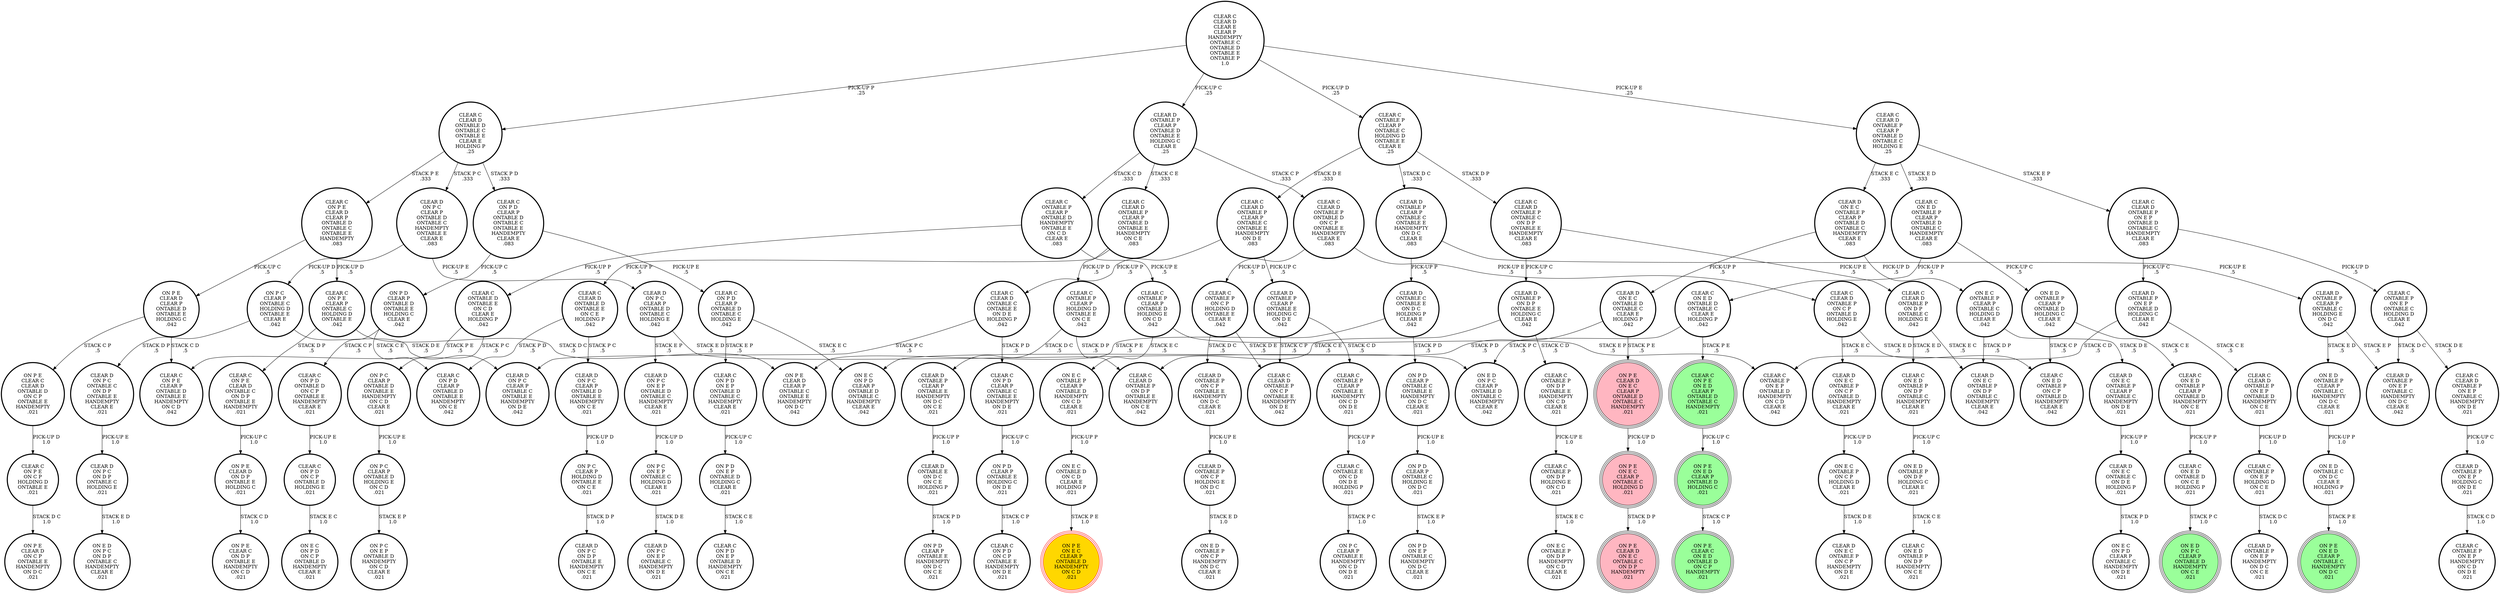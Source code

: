 digraph {
"CLEAR C\nON P D\nCLEAR P\nONTABLE D\nONTABLE C\nONTABLE E\nHANDEMPTY\nCLEAR E\n.083\n" -> "ON P D\nCLEAR P\nONTABLE D\nONTABLE E\nHOLDING C\nCLEAR E\n.042\n"[label="PICK-UP C\n.5\n"];
"CLEAR C\nON P D\nCLEAR P\nONTABLE D\nONTABLE C\nONTABLE E\nHANDEMPTY\nCLEAR E\n.083\n" -> "CLEAR C\nON P D\nCLEAR P\nONTABLE D\nONTABLE C\nHOLDING E\n.042\n"[label="PICK-UP E\n.5\n"];
"CLEAR C\nCLEAR D\nONTABLE P\nONTABLE C\nON D P\nONTABLE E\nHANDEMPTY\nCLEAR E\n.083\n" -> "CLEAR D\nONTABLE P\nON D P\nONTABLE E\nHOLDING C\nCLEAR E\n.042\n"[label="PICK-UP C\n.5\n"];
"CLEAR C\nCLEAR D\nONTABLE P\nONTABLE C\nON D P\nONTABLE E\nHANDEMPTY\nCLEAR E\n.083\n" -> "CLEAR C\nCLEAR D\nONTABLE P\nON D P\nONTABLE C\nHOLDING E\n.042\n"[label="PICK-UP E\n.5\n"];
"CLEAR C\nONTABLE D\nONTABLE E\nON C D\nCLEAR E\nHOLDING P\n.042\n" -> "ON P C\nCLEAR P\nONTABLE D\nONTABLE E\nHANDEMPTY\nON C D\nCLEAR E\n.021\n"[label="STACK P C\n.5\n"];
"CLEAR C\nONTABLE D\nONTABLE E\nON C D\nCLEAR E\nHOLDING P\n.042\n" -> "CLEAR C\nON P E\nCLEAR P\nONTABLE D\nONTABLE E\nHANDEMPTY\nON C D\n.042\n"[label="STACK P E\n.5\n"];
"CLEAR C\nON E D\nONTABLE D\nON C E\nHOLDING P\n.021\n" -> "ON E D\nON P C\nCLEAR P\nONTABLE D\nHANDEMPTY\nON C E\n.021\n"[label="STACK P C\n1.0\n"];
"CLEAR C\nCLEAR D\nONTABLE P\nCLEAR P\nONTABLE D\nONTABLE E\nHANDEMPTY\nON C E\n.083\n" -> "CLEAR C\nCLEAR D\nONTABLE D\nONTABLE E\nON C E\nHOLDING P\n.042\n"[label="PICK-UP P\n.5\n"];
"CLEAR C\nCLEAR D\nONTABLE P\nCLEAR P\nONTABLE D\nONTABLE E\nHANDEMPTY\nON C E\n.083\n" -> "CLEAR C\nONTABLE P\nCLEAR P\nHOLDING D\nONTABLE E\nON C E\n.042\n"[label="PICK-UP D\n.5\n"];
"CLEAR C\nON P D\nCLEAR P\nONTABLE D\nONTABLE C\nHOLDING E\n.042\n" -> "ON E C\nON P D\nCLEAR P\nONTABLE D\nONTABLE C\nHANDEMPTY\nCLEAR E\n.042\n"[label="STACK E C\n.5\n"];
"CLEAR C\nON P D\nCLEAR P\nONTABLE D\nONTABLE C\nHOLDING E\n.042\n" -> "CLEAR C\nON P D\nON E P\nONTABLE D\nONTABLE C\nHANDEMPTY\nCLEAR E\n.021\n"[label="STACK E P\n.5\n"];
"ON P C\nCLEAR P\nONTABLE D\nHOLDING E\nON C D\n.021\n" -> "ON P C\nON E P\nONTABLE D\nHANDEMPTY\nON C D\nCLEAR E\n.021\n"[label="STACK E P\n1.0\n"];
"ON E C\nONTABLE D\nON C D\nCLEAR E\nHOLDING P\n.021\n" -> "ON P E\nON E C\nCLEAR P\nONTABLE D\nHANDEMPTY\nON C D\n.021\n"[label="STACK P E\n1.0\n"];
"CLEAR C\nON P E\nON C P\nHOLDING D\nONTABLE E\n.021\n" -> "ON P E\nCLEAR D\nON C P\nONTABLE E\nHANDEMPTY\nON D C\n.021\n"[label="STACK D C\n1.0\n"];
"CLEAR C\nON P D\nON E P\nONTABLE D\nONTABLE C\nHANDEMPTY\nCLEAR E\n.021\n" -> "ON P D\nON E P\nONTABLE D\nHOLDING C\nCLEAR E\n.021\n"[label="PICK-UP C\n1.0\n"];
"CLEAR D\nONTABLE P\nON C P\nONTABLE E\nHANDEMPTY\nON D C\nCLEAR E\n.021\n" -> "CLEAR D\nONTABLE P\nON C P\nHOLDING E\nON D C\n.021\n"[label="PICK-UP E\n1.0\n"];
"ON P E\nCLEAR D\nCLEAR P\nONTABLE D\nONTABLE E\nHOLDING C\n.042\n" -> "ON P E\nCLEAR C\nCLEAR D\nONTABLE D\nON C P\nONTABLE E\nHANDEMPTY\n.021\n"[label="STACK C P\n.5\n"];
"ON P E\nCLEAR D\nCLEAR P\nONTABLE D\nONTABLE E\nHOLDING C\n.042\n" -> "CLEAR C\nON P E\nCLEAR P\nONTABLE D\nONTABLE E\nHANDEMPTY\nON C D\n.042\n"[label="STACK C D\n.5\n"];
"CLEAR D\nONTABLE C\nONTABLE E\nON D C\nHOLDING P\nCLEAR E\n.042\n" -> "ON P D\nCLEAR P\nONTABLE C\nONTABLE E\nHANDEMPTY\nON D C\nCLEAR E\n.021\n"[label="STACK P D\n.5\n"];
"CLEAR D\nONTABLE C\nONTABLE E\nON D C\nHOLDING P\nCLEAR E\n.042\n" -> "ON P E\nCLEAR D\nCLEAR P\nONTABLE C\nONTABLE E\nHANDEMPTY\nON D C\n.042\n"[label="STACK P E\n.5\n"];
"CLEAR C\nCLEAR D\nONTABLE P\nON C P\nONTABLE D\nHOLDING E\n.042\n" -> "CLEAR C\nON E D\nONTABLE P\nON C P\nONTABLE D\nHANDEMPTY\nCLEAR E\n.042\n"[label="STACK E D\n.5\n"];
"CLEAR C\nCLEAR D\nONTABLE P\nON C P\nONTABLE D\nHOLDING E\n.042\n" -> "CLEAR D\nON E C\nONTABLE P\nON C P\nONTABLE D\nHANDEMPTY\nCLEAR E\n.021\n"[label="STACK E C\n.5\n"];
"CLEAR C\nCLEAR D\nONTABLE P\nCLEAR P\nONTABLE C\nONTABLE E\nHANDEMPTY\nON D E\n.083\n" -> "CLEAR C\nCLEAR D\nONTABLE C\nONTABLE E\nON D E\nHOLDING P\n.042\n"[label="PICK-UP P\n.5\n"];
"CLEAR C\nCLEAR D\nONTABLE P\nCLEAR P\nONTABLE C\nONTABLE E\nHANDEMPTY\nON D E\n.083\n" -> "CLEAR D\nONTABLE P\nCLEAR P\nONTABLE E\nHOLDING C\nON D E\n.042\n"[label="PICK-UP C\n.5\n"];
"CLEAR D\nONTABLE P\nON E P\nHOLDING C\nON D E\n.021\n" -> "CLEAR C\nONTABLE P\nON E P\nHANDEMPTY\nON C D\nON D E\n.021\n"[label="STACK C D\n1.0\n"];
"CLEAR D\nON E C\nONTABLE P\nCLEAR P\nONTABLE D\nONTABLE C\nHANDEMPTY\nCLEAR E\n.083\n" -> "CLEAR D\nON E C\nONTABLE D\nONTABLE C\nCLEAR E\nHOLDING P\n.042\n"[label="PICK-UP P\n.5\n"];
"CLEAR D\nON E C\nONTABLE P\nCLEAR P\nONTABLE D\nONTABLE C\nHANDEMPTY\nCLEAR E\n.083\n" -> "ON E C\nONTABLE P\nCLEAR P\nONTABLE C\nHOLDING D\nCLEAR E\n.042\n"[label="PICK-UP D\n.5\n"];
"CLEAR C\nON E D\nONTABLE P\nCLEAR P\nONTABLE D\nONTABLE C\nHANDEMPTY\nCLEAR E\n.083\n" -> "ON E D\nONTABLE P\nCLEAR P\nONTABLE D\nHOLDING C\nCLEAR E\n.042\n"[label="PICK-UP C\n.5\n"];
"CLEAR C\nON E D\nONTABLE P\nCLEAR P\nONTABLE D\nONTABLE C\nHANDEMPTY\nCLEAR E\n.083\n" -> "CLEAR C\nON E D\nONTABLE D\nONTABLE C\nCLEAR E\nHOLDING P\n.042\n"[label="PICK-UP P\n.5\n"];
"CLEAR C\nCLEAR D\nONTABLE P\nON D P\nONTABLE C\nHOLDING E\n.042\n" -> "CLEAR C\nON E D\nONTABLE P\nON D P\nONTABLE C\nHANDEMPTY\nCLEAR E\n.021\n"[label="STACK E D\n.5\n"];
"CLEAR C\nCLEAR D\nONTABLE P\nON D P\nONTABLE C\nHOLDING E\n.042\n" -> "CLEAR D\nON E C\nONTABLE P\nON D P\nONTABLE C\nHANDEMPTY\nCLEAR E\n.042\n"[label="STACK E C\n.5\n"];
"CLEAR C\nON P D\nONTABLE D\nON C P\nONTABLE E\nHANDEMPTY\nCLEAR E\n.021\n" -> "CLEAR C\nON P D\nON C P\nONTABLE D\nHOLDING E\n.021\n"[label="PICK-UP E\n1.0\n"];
"CLEAR C\nONTABLE E\nON C D\nON D E\nHOLDING P\n.021\n" -> "ON P C\nCLEAR P\nONTABLE E\nHANDEMPTY\nON C D\nON D E\n.021\n"[label="STACK P C\n1.0\n"];
"ON P E\nCLEAR D\nON E C\nCLEAR P\nONTABLE D\nONTABLE C\nHANDEMPTY\n.021\n" -> "ON P E\nON E C\nCLEAR P\nONTABLE C\nHOLDING D\n.021\n"[label="PICK-UP D\n1.0\n"];
"ON E D\nONTABLE P\nON D P\nHOLDING C\nCLEAR E\n.021\n" -> "CLEAR C\nON E D\nONTABLE P\nON D P\nHANDEMPTY\nON C E\n.021\n"[label="STACK C E\n1.0\n"];
"CLEAR D\nONTABLE P\nON D P\nONTABLE E\nHOLDING C\nCLEAR E\n.042\n" -> "CLEAR C\nCLEAR D\nONTABLE P\nON D P\nONTABLE E\nHANDEMPTY\nON C E\n.042\n"[label="STACK C E\n.5\n"];
"CLEAR D\nONTABLE P\nON D P\nONTABLE E\nHOLDING C\nCLEAR E\n.042\n" -> "CLEAR C\nONTABLE P\nON D P\nONTABLE E\nHANDEMPTY\nON C D\nCLEAR E\n.021\n"[label="STACK C D\n.5\n"];
"CLEAR D\nONTABLE P\nCLEAR P\nONTABLE C\nONTABLE E\nHANDEMPTY\nON D C\nCLEAR E\n.083\n" -> "CLEAR D\nONTABLE C\nONTABLE E\nON D C\nHOLDING P\nCLEAR E\n.042\n"[label="PICK-UP P\n.5\n"];
"CLEAR D\nONTABLE P\nCLEAR P\nONTABLE C\nONTABLE E\nHANDEMPTY\nON D C\nCLEAR E\n.083\n" -> "CLEAR D\nONTABLE P\nCLEAR P\nONTABLE C\nHOLDING E\nON D C\n.042\n"[label="PICK-UP E\n.5\n"];
"CLEAR C\nONTABLE P\nON E P\nONTABLE C\nHOLDING D\nCLEAR E\n.042\n" -> "CLEAR D\nONTABLE P\nON E P\nONTABLE C\nHANDEMPTY\nON D C\nCLEAR E\n.042\n"[label="STACK D C\n.5\n"];
"CLEAR C\nONTABLE P\nON E P\nONTABLE C\nHOLDING D\nCLEAR E\n.042\n" -> "CLEAR C\nCLEAR D\nONTABLE P\nON E P\nONTABLE C\nHANDEMPTY\nON D E\n.021\n"[label="STACK D E\n.5\n"];
"CLEAR D\nONTABLE P\nON E P\nONTABLE D\nHOLDING C\nCLEAR E\n.042\n" -> "CLEAR C\nONTABLE P\nON E P\nONTABLE D\nHANDEMPTY\nON C D\nCLEAR E\n.042\n"[label="STACK C D\n.5\n"];
"CLEAR D\nONTABLE P\nON E P\nONTABLE D\nHOLDING C\nCLEAR E\n.042\n" -> "CLEAR C\nCLEAR D\nONTABLE P\nON E P\nONTABLE D\nHANDEMPTY\nON C E\n.021\n"[label="STACK C E\n.5\n"];
"CLEAR C\nON P E\nCLEAR P\nONTABLE C\nHOLDING D\nONTABLE E\n.042\n" -> "ON P E\nCLEAR D\nCLEAR P\nONTABLE C\nONTABLE E\nHANDEMPTY\nON D C\n.042\n"[label="STACK D C\n.5\n"];
"CLEAR C\nON P E\nCLEAR P\nONTABLE C\nHOLDING D\nONTABLE E\n.042\n" -> "CLEAR C\nON P E\nCLEAR D\nONTABLE C\nON D P\nONTABLE E\nHANDEMPTY\n.021\n"[label="STACK D P\n.5\n"];
"ON P D\nCLEAR P\nONTABLE E\nHOLDING C\nON D E\n.021\n" -> "CLEAR C\nON P D\nON C P\nONTABLE E\nHANDEMPTY\nON D E\n.021\n"[label="STACK C P\n1.0\n"];
"CLEAR C\nONTABLE P\nON C P\nHOLDING D\nONTABLE E\nCLEAR E\n.042\n" -> "CLEAR D\nONTABLE P\nON C P\nONTABLE E\nHANDEMPTY\nON D C\nCLEAR E\n.021\n"[label="STACK D C\n.5\n"];
"CLEAR C\nONTABLE P\nON C P\nHOLDING D\nONTABLE E\nCLEAR E\n.042\n" -> "CLEAR C\nCLEAR D\nONTABLE P\nON C P\nONTABLE E\nHANDEMPTY\nON D E\n.042\n"[label="STACK D E\n.5\n"];
"ON P C\nCLEAR P\nONTABLE C\nHOLDING D\nONTABLE E\nCLEAR E\n.042\n" -> "CLEAR D\nON P C\nCLEAR P\nONTABLE C\nONTABLE E\nHANDEMPTY\nON D E\n.042\n"[label="STACK D E\n.5\n"];
"ON P C\nCLEAR P\nONTABLE C\nHOLDING D\nONTABLE E\nCLEAR E\n.042\n" -> "CLEAR D\nON P C\nONTABLE C\nON D P\nONTABLE E\nHANDEMPTY\nCLEAR E\n.021\n"[label="STACK D P\n.5\n"];
"CLEAR C\nONTABLE P\nCLEAR P\nHOLDING D\nONTABLE E\nON C E\n.042\n" -> "CLEAR D\nONTABLE P\nCLEAR P\nONTABLE E\nHANDEMPTY\nON D C\nON C E\n.021\n"[label="STACK D C\n.5\n"];
"CLEAR C\nONTABLE P\nCLEAR P\nHOLDING D\nONTABLE E\nON C E\n.042\n" -> "CLEAR C\nCLEAR D\nONTABLE P\nON D P\nONTABLE E\nHANDEMPTY\nON C E\n.042\n"[label="STACK D P\n.5\n"];
"ON E C\nONTABLE P\nON C P\nHOLDING D\nCLEAR E\n.021\n" -> "CLEAR D\nON E C\nONTABLE P\nON C P\nHANDEMPTY\nON D E\n.021\n"[label="STACK D E\n1.0\n"];
"CLEAR D\nON E C\nONTABLE P\nCLEAR P\nONTABLE C\nHANDEMPTY\nON D E\n.021\n" -> "CLEAR D\nON E C\nONTABLE C\nON D E\nHOLDING P\n.021\n"[label="PICK-UP P\n1.0\n"];
"CLEAR D\nONTABLE P\nCLEAR P\nONTABLE E\nHOLDING C\nON D E\n.042\n" -> "CLEAR C\nONTABLE P\nCLEAR P\nONTABLE E\nHANDEMPTY\nON C D\nON D E\n.021\n"[label="STACK C D\n.5\n"];
"CLEAR D\nONTABLE P\nCLEAR P\nONTABLE E\nHOLDING C\nON D E\n.042\n" -> "CLEAR C\nCLEAR D\nONTABLE P\nON C P\nONTABLE E\nHANDEMPTY\nON D E\n.042\n"[label="STACK C P\n.5\n"];
"CLEAR D\nON P C\nON E P\nONTABLE D\nONTABLE C\nHANDEMPTY\nCLEAR E\n.021\n" -> "ON P C\nON E P\nONTABLE C\nHOLDING D\nCLEAR E\n.021\n"[label="PICK-UP D\n1.0\n"];
"CLEAR C\nCLEAR D\nONTABLE D\nONTABLE C\nONTABLE E\nCLEAR E\nHOLDING P\n.25\n" -> "CLEAR C\nON P E\nCLEAR D\nCLEAR P\nONTABLE D\nONTABLE C\nONTABLE E\nHANDEMPTY\n.083\n"[label="STACK P E\n.333\n"];
"CLEAR C\nCLEAR D\nONTABLE D\nONTABLE C\nONTABLE E\nCLEAR E\nHOLDING P\n.25\n" -> "CLEAR C\nON P D\nCLEAR P\nONTABLE D\nONTABLE C\nONTABLE E\nHANDEMPTY\nCLEAR E\n.083\n"[label="STACK P D\n.333\n"];
"CLEAR C\nCLEAR D\nONTABLE D\nONTABLE C\nONTABLE E\nCLEAR E\nHOLDING P\n.25\n" -> "CLEAR D\nON P C\nCLEAR P\nONTABLE D\nONTABLE C\nHANDEMPTY\nONTABLE E\nCLEAR E\n.083\n"[label="STACK P C\n.333\n"];
"ON E D\nONTABLE C\nON D C\nCLEAR E\nHOLDING P\n.021\n" -> "ON P E\nON E D\nCLEAR P\nONTABLE C\nHANDEMPTY\nON D C\n.021\n"[label="STACK P E\n1.0\n"];
"CLEAR D\nON E C\nONTABLE C\nON D E\nHOLDING P\n.021\n" -> "ON E C\nON P D\nCLEAR P\nONTABLE C\nHANDEMPTY\nON D E\n.021\n"[label="STACK P D\n1.0\n"];
"ON P D\nCLEAR P\nONTABLE C\nONTABLE E\nHANDEMPTY\nON D C\nCLEAR E\n.021\n" -> "ON P D\nCLEAR P\nONTABLE C\nHOLDING E\nON D C\n.021\n"[label="PICK-UP E\n1.0\n"];
"CLEAR C\nONTABLE P\nCLEAR P\nONTABLE D\nHANDEMPTY\nONTABLE E\nON C D\nCLEAR E\n.083\n" -> "CLEAR C\nONTABLE P\nCLEAR P\nONTABLE D\nHOLDING E\nON C D\n.042\n"[label="PICK-UP E\n.5\n"];
"CLEAR C\nONTABLE P\nCLEAR P\nONTABLE D\nHANDEMPTY\nONTABLE E\nON C D\nCLEAR E\n.083\n" -> "CLEAR C\nONTABLE D\nONTABLE E\nON C D\nCLEAR E\nHOLDING P\n.042\n"[label="PICK-UP P\n.5\n"];
"CLEAR C\nON P D\nON C P\nONTABLE D\nHOLDING E\n.021\n" -> "ON E C\nON P D\nON C P\nONTABLE D\nHANDEMPTY\nCLEAR E\n.021\n"[label="STACK E C\n1.0\n"];
"CLEAR C\nONTABLE P\nCLEAR P\nONTABLE E\nHANDEMPTY\nON C D\nON D E\n.021\n" -> "CLEAR C\nONTABLE E\nON C D\nON D E\nHOLDING P\n.021\n"[label="PICK-UP P\n1.0\n"];
"CLEAR C\nONTABLE P\nCLEAR P\nONTABLE D\nHOLDING E\nON C D\n.042\n" -> "ON E C\nONTABLE P\nCLEAR P\nONTABLE D\nHANDEMPTY\nON C D\nCLEAR E\n.021\n"[label="STACK E C\n.5\n"];
"CLEAR C\nONTABLE P\nCLEAR P\nONTABLE D\nHOLDING E\nON C D\n.042\n" -> "CLEAR C\nONTABLE P\nON E P\nONTABLE D\nHANDEMPTY\nON C D\nCLEAR E\n.042\n"[label="STACK E P\n.5\n"];
"ON E C\nONTABLE P\nCLEAR P\nONTABLE C\nHOLDING D\nCLEAR E\n.042\n" -> "CLEAR D\nON E C\nONTABLE P\nCLEAR P\nONTABLE C\nHANDEMPTY\nON D E\n.021\n"[label="STACK D E\n.5\n"];
"ON E C\nONTABLE P\nCLEAR P\nONTABLE C\nHOLDING D\nCLEAR E\n.042\n" -> "CLEAR D\nON E C\nONTABLE P\nON D P\nONTABLE C\nHANDEMPTY\nCLEAR E\n.042\n"[label="STACK D P\n.5\n"];
"CLEAR C\nCLEAR D\nONTABLE P\nCLEAR P\nONTABLE D\nONTABLE C\nHOLDING E\n.25\n" -> "CLEAR C\nON E D\nONTABLE P\nCLEAR P\nONTABLE D\nONTABLE C\nHANDEMPTY\nCLEAR E\n.083\n"[label="STACK E D\n.333\n"];
"CLEAR C\nCLEAR D\nONTABLE P\nCLEAR P\nONTABLE D\nONTABLE C\nHOLDING E\n.25\n" -> "CLEAR D\nON E C\nONTABLE P\nCLEAR P\nONTABLE D\nONTABLE C\nHANDEMPTY\nCLEAR E\n.083\n"[label="STACK E C\n.333\n"];
"CLEAR C\nCLEAR D\nONTABLE P\nCLEAR P\nONTABLE D\nONTABLE C\nHOLDING E\n.25\n" -> "CLEAR C\nCLEAR D\nONTABLE P\nON E P\nONTABLE D\nONTABLE C\nHANDEMPTY\nCLEAR E\n.083\n"[label="STACK E P\n.333\n"];
"CLEAR C\nON E D\nONTABLE P\nCLEAR P\nONTABLE D\nHANDEMPTY\nON C E\n.021\n" -> "CLEAR C\nON E D\nONTABLE D\nON C E\nHOLDING P\n.021\n"[label="PICK-UP P\n1.0\n"];
"CLEAR D\nONTABLE P\nCLEAR P\nONTABLE D\nONTABLE E\nHOLDING C\nCLEAR E\n.25\n" -> "CLEAR C\nONTABLE P\nCLEAR P\nONTABLE D\nHANDEMPTY\nONTABLE E\nON C D\nCLEAR E\n.083\n"[label="STACK C D\n.333\n"];
"CLEAR D\nONTABLE P\nCLEAR P\nONTABLE D\nONTABLE E\nHOLDING C\nCLEAR E\n.25\n" -> "CLEAR C\nCLEAR D\nONTABLE P\nCLEAR P\nONTABLE D\nONTABLE E\nHANDEMPTY\nON C E\n.083\n"[label="STACK C E\n.333\n"];
"CLEAR D\nONTABLE P\nCLEAR P\nONTABLE D\nONTABLE E\nHOLDING C\nCLEAR E\n.25\n" -> "CLEAR C\nCLEAR D\nONTABLE P\nONTABLE D\nON C P\nONTABLE E\nHANDEMPTY\nCLEAR E\n.083\n"[label="STACK C P\n.333\n"];
"CLEAR C\nON P D\nCLEAR P\nONTABLE C\nONTABLE E\nHANDEMPTY\nON D E\n.021\n" -> "ON P D\nCLEAR P\nONTABLE E\nHOLDING C\nON D E\n.021\n"[label="PICK-UP C\n1.0\n"];
"CLEAR C\nON E D\nONTABLE P\nON D P\nONTABLE C\nHANDEMPTY\nCLEAR E\n.021\n" -> "ON E D\nONTABLE P\nON D P\nHOLDING C\nCLEAR E\n.021\n"[label="PICK-UP C\n1.0\n"];
"CLEAR C\nCLEAR D\nONTABLE P\nON E P\nONTABLE D\nONTABLE C\nHANDEMPTY\nCLEAR E\n.083\n" -> "CLEAR C\nONTABLE P\nON E P\nONTABLE C\nHOLDING D\nCLEAR E\n.042\n"[label="PICK-UP D\n.5\n"];
"CLEAR C\nCLEAR D\nONTABLE P\nON E P\nONTABLE D\nONTABLE C\nHANDEMPTY\nCLEAR E\n.083\n" -> "CLEAR D\nONTABLE P\nON E P\nONTABLE D\nHOLDING C\nCLEAR E\n.042\n"[label="PICK-UP C\n.5\n"];
"ON E C\nONTABLE P\nCLEAR P\nONTABLE D\nHANDEMPTY\nON C D\nCLEAR E\n.021\n" -> "ON E C\nONTABLE D\nON C D\nCLEAR E\nHOLDING P\n.021\n"[label="PICK-UP P\n1.0\n"];
"ON P C\nCLEAR P\nONTABLE D\nONTABLE E\nHANDEMPTY\nON C D\nCLEAR E\n.021\n" -> "ON P C\nCLEAR P\nONTABLE D\nHOLDING E\nON C D\n.021\n"[label="PICK-UP E\n1.0\n"];
"CLEAR C\nCLEAR D\nCLEAR E\nCLEAR P\nHANDEMPTY\nONTABLE C\nONTABLE D\nONTABLE E\nONTABLE P\n1.0\n" -> "CLEAR C\nONTABLE P\nCLEAR P\nONTABLE C\nHOLDING D\nONTABLE E\nCLEAR E\n.25\n"[label="PICK-UP D\n.25\n"];
"CLEAR C\nCLEAR D\nCLEAR E\nCLEAR P\nHANDEMPTY\nONTABLE C\nONTABLE D\nONTABLE E\nONTABLE P\n1.0\n" -> "CLEAR C\nCLEAR D\nONTABLE P\nCLEAR P\nONTABLE D\nONTABLE C\nHOLDING E\n.25\n"[label="PICK-UP E\n.25\n"];
"CLEAR C\nCLEAR D\nCLEAR E\nCLEAR P\nHANDEMPTY\nONTABLE C\nONTABLE D\nONTABLE E\nONTABLE P\n1.0\n" -> "CLEAR C\nCLEAR D\nONTABLE D\nONTABLE C\nONTABLE E\nCLEAR E\nHOLDING P\n.25\n"[label="PICK-UP P\n.25\n"];
"CLEAR C\nCLEAR D\nCLEAR E\nCLEAR P\nHANDEMPTY\nONTABLE C\nONTABLE D\nONTABLE E\nONTABLE P\n1.0\n" -> "CLEAR D\nONTABLE P\nCLEAR P\nONTABLE D\nONTABLE E\nHOLDING C\nCLEAR E\n.25\n"[label="PICK-UP C\n.25\n"];
"CLEAR D\nON P C\nCLEAR P\nONTABLE D\nONTABLE C\nHOLDING E\n.042\n" -> "ON E D\nON P C\nCLEAR P\nONTABLE D\nONTABLE C\nHANDEMPTY\nCLEAR E\n.042\n"[label="STACK E D\n.5\n"];
"CLEAR D\nON P C\nCLEAR P\nONTABLE D\nONTABLE C\nHOLDING E\n.042\n" -> "CLEAR D\nON P C\nON E P\nONTABLE D\nONTABLE C\nHANDEMPTY\nCLEAR E\n.021\n"[label="STACK E P\n.5\n"];
"ON P E\nON E D\nCLEAR P\nONTABLE D\nHOLDING C\n.021\n" -> "ON P E\nCLEAR C\nON E D\nONTABLE D\nON C P\nHANDEMPTY\n.021\n"[label="STACK C P\n1.0\n"];
"CLEAR C\nCLEAR D\nONTABLE P\nON E P\nONTABLE C\nHANDEMPTY\nON D E\n.021\n" -> "CLEAR D\nONTABLE P\nON E P\nHOLDING C\nON D E\n.021\n"[label="PICK-UP C\n1.0\n"];
"CLEAR C\nCLEAR D\nONTABLE P\nON E P\nONTABLE D\nHANDEMPTY\nON C E\n.021\n" -> "CLEAR C\nONTABLE P\nON E P\nHOLDING D\nON C E\n.021\n"[label="PICK-UP D\n1.0\n"];
"CLEAR D\nONTABLE P\nON C P\nHOLDING E\nON D C\n.021\n" -> "ON E D\nONTABLE P\nON C P\nHANDEMPTY\nON D C\nCLEAR E\n.021\n"[label="STACK E D\n1.0\n"];
"ON E D\nONTABLE P\nCLEAR P\nONTABLE D\nHOLDING C\nCLEAR E\n.042\n" -> "CLEAR C\nON E D\nONTABLE P\nCLEAR P\nONTABLE D\nHANDEMPTY\nON C E\n.021\n"[label="STACK C E\n.5\n"];
"ON E D\nONTABLE P\nCLEAR P\nONTABLE D\nHOLDING C\nCLEAR E\n.042\n" -> "CLEAR C\nON E D\nONTABLE P\nON C P\nONTABLE D\nHANDEMPTY\nCLEAR E\n.042\n"[label="STACK C P\n.5\n"];
"ON P C\nON E P\nONTABLE C\nHOLDING D\nCLEAR E\n.021\n" -> "CLEAR D\nON P C\nON E P\nONTABLE C\nHANDEMPTY\nON D E\n.021\n"[label="STACK D E\n1.0\n"];
"CLEAR C\nONTABLE P\nON E P\nHOLDING D\nON C E\n.021\n" -> "CLEAR D\nONTABLE P\nON E P\nHANDEMPTY\nON D C\nON C E\n.021\n"[label="STACK D C\n1.0\n"];
"CLEAR C\nCLEAR D\nONTABLE P\nONTABLE D\nON C P\nONTABLE E\nHANDEMPTY\nCLEAR E\n.083\n" -> "CLEAR C\nCLEAR D\nONTABLE P\nON C P\nONTABLE D\nHOLDING E\n.042\n"[label="PICK-UP E\n.5\n"];
"CLEAR C\nCLEAR D\nONTABLE P\nONTABLE D\nON C P\nONTABLE E\nHANDEMPTY\nCLEAR E\n.083\n" -> "CLEAR C\nONTABLE P\nON C P\nHOLDING D\nONTABLE E\nCLEAR E\n.042\n"[label="PICK-UP D\n.5\n"];
"ON P E\nCLEAR D\nON D P\nONTABLE E\nHOLDING C\n.021\n" -> "ON P E\nCLEAR C\nON D P\nONTABLE E\nHANDEMPTY\nON C D\n.021\n"[label="STACK C D\n1.0\n"];
"CLEAR D\nON P C\nCLEAR P\nONTABLE D\nONTABLE C\nHANDEMPTY\nONTABLE E\nCLEAR E\n.083\n" -> "CLEAR D\nON P C\nCLEAR P\nONTABLE D\nONTABLE C\nHOLDING E\n.042\n"[label="PICK-UP E\n.5\n"];
"CLEAR D\nON P C\nCLEAR P\nONTABLE D\nONTABLE C\nHANDEMPTY\nONTABLE E\nCLEAR E\n.083\n" -> "ON P C\nCLEAR P\nONTABLE C\nHOLDING D\nONTABLE E\nCLEAR E\n.042\n"[label="PICK-UP D\n.5\n"];
"ON P D\nON E P\nONTABLE D\nHOLDING C\nCLEAR E\n.021\n" -> "CLEAR C\nON P D\nON E P\nONTABLE D\nHANDEMPTY\nON C E\n.021\n"[label="STACK C E\n1.0\n"];
"ON P D\nCLEAR P\nONTABLE C\nHOLDING E\nON D C\n.021\n" -> "ON P D\nON E P\nONTABLE C\nHANDEMPTY\nON D C\nCLEAR E\n.021\n"[label="STACK E P\n1.0\n"];
"CLEAR D\nON E C\nONTABLE P\nON C P\nONTABLE D\nHANDEMPTY\nCLEAR E\n.021\n" -> "ON E C\nONTABLE P\nON C P\nHOLDING D\nCLEAR E\n.021\n"[label="PICK-UP D\n1.0\n"];
"CLEAR C\nCLEAR D\nONTABLE C\nONTABLE E\nON D E\nHOLDING P\n.042\n" -> "CLEAR C\nON P D\nCLEAR P\nONTABLE C\nONTABLE E\nHANDEMPTY\nON D E\n.021\n"[label="STACK P D\n.5\n"];
"CLEAR C\nCLEAR D\nONTABLE C\nONTABLE E\nON D E\nHOLDING P\n.042\n" -> "CLEAR D\nON P C\nCLEAR P\nONTABLE C\nONTABLE E\nHANDEMPTY\nON D E\n.042\n"[label="STACK P C\n.5\n"];
"CLEAR C\nCLEAR D\nONTABLE D\nONTABLE E\nON C E\nHOLDING P\n.042\n" -> "CLEAR C\nON P D\nCLEAR P\nONTABLE D\nONTABLE E\nHANDEMPTY\nON C E\n.042\n"[label="STACK P D\n.5\n"];
"CLEAR C\nCLEAR D\nONTABLE D\nONTABLE E\nON C E\nHOLDING P\n.042\n" -> "CLEAR D\nON P C\nCLEAR P\nONTABLE D\nONTABLE E\nHANDEMPTY\nON C E\n.021\n"[label="STACK P C\n.5\n"];
"CLEAR C\nONTABLE P\nCLEAR P\nONTABLE C\nHOLDING D\nONTABLE E\nCLEAR E\n.25\n" -> "CLEAR D\nONTABLE P\nCLEAR P\nONTABLE C\nONTABLE E\nHANDEMPTY\nON D C\nCLEAR E\n.083\n"[label="STACK D C\n.333\n"];
"CLEAR C\nONTABLE P\nCLEAR P\nONTABLE C\nHOLDING D\nONTABLE E\nCLEAR E\n.25\n" -> "CLEAR C\nCLEAR D\nONTABLE P\nCLEAR P\nONTABLE C\nONTABLE E\nHANDEMPTY\nON D E\n.083\n"[label="STACK D E\n.333\n"];
"CLEAR C\nONTABLE P\nCLEAR P\nONTABLE C\nHOLDING D\nONTABLE E\nCLEAR E\n.25\n" -> "CLEAR C\nCLEAR D\nONTABLE P\nONTABLE C\nON D P\nONTABLE E\nHANDEMPTY\nCLEAR E\n.083\n"[label="STACK D P\n.333\n"];
"CLEAR C\nON P E\nCLEAR D\nCLEAR P\nONTABLE D\nONTABLE C\nONTABLE E\nHANDEMPTY\n.083\n" -> "ON P E\nCLEAR D\nCLEAR P\nONTABLE D\nONTABLE E\nHOLDING C\n.042\n"[label="PICK-UP C\n.5\n"];
"CLEAR C\nON P E\nCLEAR D\nCLEAR P\nONTABLE D\nONTABLE C\nONTABLE E\nHANDEMPTY\n.083\n" -> "CLEAR C\nON P E\nCLEAR P\nONTABLE C\nHOLDING D\nONTABLE E\n.042\n"[label="PICK-UP D\n.5\n"];
"CLEAR C\nON P E\nCLEAR D\nONTABLE C\nON D P\nONTABLE E\nHANDEMPTY\n.021\n" -> "ON P E\nCLEAR D\nON D P\nONTABLE E\nHOLDING C\n.021\n"[label="PICK-UP C\n1.0\n"];
"CLEAR D\nONTABLE P\nCLEAR P\nONTABLE E\nHANDEMPTY\nON D C\nON C E\n.021\n" -> "CLEAR D\nONTABLE E\nON D C\nON C E\nHOLDING P\n.021\n"[label="PICK-UP P\n1.0\n"];
"CLEAR D\nON P C\nONTABLE C\nON D P\nONTABLE E\nHANDEMPTY\nCLEAR E\n.021\n" -> "CLEAR D\nON P C\nON D P\nONTABLE C\nHOLDING E\n.021\n"[label="PICK-UP E\n1.0\n"];
"CLEAR D\nON P C\nON D P\nONTABLE C\nHOLDING E\n.021\n" -> "ON E D\nON P C\nON D P\nONTABLE C\nHANDEMPTY\nCLEAR E\n.021\n"[label="STACK E D\n1.0\n"];
"CLEAR D\nON E C\nONTABLE D\nONTABLE C\nCLEAR E\nHOLDING P\n.042\n" -> "ON P E\nCLEAR D\nON E C\nCLEAR P\nONTABLE D\nONTABLE C\nHANDEMPTY\n.021\n"[label="STACK P E\n.5\n"];
"CLEAR D\nON E C\nONTABLE D\nONTABLE C\nCLEAR E\nHOLDING P\n.042\n" -> "ON E C\nON P D\nCLEAR P\nONTABLE D\nONTABLE C\nHANDEMPTY\nCLEAR E\n.042\n"[label="STACK P D\n.5\n"];
"CLEAR D\nONTABLE P\nCLEAR P\nONTABLE C\nHOLDING E\nON D C\n.042\n" -> "ON E D\nONTABLE P\nCLEAR P\nONTABLE C\nHANDEMPTY\nON D C\nCLEAR E\n.021\n"[label="STACK E D\n.5\n"];
"CLEAR D\nONTABLE P\nCLEAR P\nONTABLE C\nHOLDING E\nON D C\n.042\n" -> "CLEAR D\nONTABLE P\nON E P\nONTABLE C\nHANDEMPTY\nON D C\nCLEAR E\n.042\n"[label="STACK E P\n.5\n"];
"ON E D\nONTABLE P\nCLEAR P\nONTABLE C\nHANDEMPTY\nON D C\nCLEAR E\n.021\n" -> "ON E D\nONTABLE C\nON D C\nCLEAR E\nHOLDING P\n.021\n"[label="PICK-UP P\n1.0\n"];
"ON P E\nON E C\nCLEAR P\nONTABLE C\nHOLDING D\n.021\n" -> "ON P E\nCLEAR D\nON E C\nONTABLE C\nON D P\nHANDEMPTY\n.021\n"[label="STACK D P\n1.0\n"];
"CLEAR C\nON P E\nON E D\nCLEAR P\nONTABLE D\nONTABLE C\nHANDEMPTY\n.021\n" -> "ON P E\nON E D\nCLEAR P\nONTABLE D\nHOLDING C\n.021\n"[label="PICK-UP C\n1.0\n"];
"CLEAR C\nONTABLE P\nON D P\nONTABLE E\nHANDEMPTY\nON C D\nCLEAR E\n.021\n" -> "CLEAR C\nONTABLE P\nON D P\nHOLDING E\nON C D\n.021\n"[label="PICK-UP E\n1.0\n"];
"ON P C\nCLEAR P\nHOLDING D\nONTABLE E\nON C E\n.021\n" -> "CLEAR D\nON P C\nON D P\nONTABLE E\nHANDEMPTY\nON C E\n.021\n"[label="STACK D P\n1.0\n"];
"CLEAR C\nON E D\nONTABLE D\nONTABLE C\nCLEAR E\nHOLDING P\n.042\n" -> "ON E D\nON P C\nCLEAR P\nONTABLE D\nONTABLE C\nHANDEMPTY\nCLEAR E\n.042\n"[label="STACK P C\n.5\n"];
"CLEAR C\nON E D\nONTABLE D\nONTABLE C\nCLEAR E\nHOLDING P\n.042\n" -> "CLEAR C\nON P E\nON E D\nCLEAR P\nONTABLE D\nONTABLE C\nHANDEMPTY\n.021\n"[label="STACK P E\n.5\n"];
"ON P E\nCLEAR C\nCLEAR D\nONTABLE D\nON C P\nONTABLE E\nHANDEMPTY\n.021\n" -> "CLEAR C\nON P E\nON C P\nHOLDING D\nONTABLE E\n.021\n"[label="PICK-UP D\n1.0\n"];
"CLEAR D\nON P C\nCLEAR P\nONTABLE D\nONTABLE E\nHANDEMPTY\nON C E\n.021\n" -> "ON P C\nCLEAR P\nHOLDING D\nONTABLE E\nON C E\n.021\n"[label="PICK-UP D\n1.0\n"];
"CLEAR C\nONTABLE P\nON D P\nHOLDING E\nON C D\n.021\n" -> "ON E C\nONTABLE P\nON D P\nHANDEMPTY\nON C D\nCLEAR E\n.021\n"[label="STACK E C\n1.0\n"];
"CLEAR D\nONTABLE E\nON D C\nON C E\nHOLDING P\n.021\n" -> "ON P D\nCLEAR P\nONTABLE E\nHANDEMPTY\nON D C\nON C E\n.021\n"[label="STACK P D\n1.0\n"];
"ON P D\nCLEAR P\nONTABLE D\nONTABLE E\nHOLDING C\nCLEAR E\n.042\n" -> "CLEAR C\nON P D\nCLEAR P\nONTABLE D\nONTABLE E\nHANDEMPTY\nON C E\n.042\n"[label="STACK C E\n.5\n"];
"ON P D\nCLEAR P\nONTABLE D\nONTABLE E\nHOLDING C\nCLEAR E\n.042\n" -> "CLEAR C\nON P D\nONTABLE D\nON C P\nONTABLE E\nHANDEMPTY\nCLEAR E\n.021\n"[label="STACK C P\n.5\n"];
"ON P C\nCLEAR P\nONTABLE E\nHANDEMPTY\nON C D\nON D E\n.021\n" [shape=circle, penwidth=3];
"CLEAR D\nONTABLE P\nON E P\nHANDEMPTY\nON D C\nON C E\n.021\n" [shape=circle, penwidth=3];
"ON P E\nON E C\nCLEAR P\nONTABLE D\nHANDEMPTY\nON C D\n.021\n" [shape=circle, style=filled color=red, fillcolor=gold, peripheries=3];
"CLEAR D\nON P C\nON D P\nONTABLE E\nHANDEMPTY\nON C E\n.021\n" [shape=circle, penwidth=3];
"ON E C\nON P D\nCLEAR P\nONTABLE C\nHANDEMPTY\nON D E\n.021\n" [shape=circle, penwidth=3];
"CLEAR D\nON E C\nONTABLE P\nON C P\nHANDEMPTY\nON D E\n.021\n" [shape=circle, penwidth=3];
"ON P E\nCLEAR D\nON C P\nONTABLE E\nHANDEMPTY\nON D C\n.021\n" [shape=circle, penwidth=3];
"CLEAR C\nONTABLE P\nON E P\nHANDEMPTY\nON C D\nON D E\n.021\n" [shape=circle, penwidth=3];
"CLEAR C\nON P D\nON E P\nONTABLE D\nHANDEMPTY\nON C E\n.021\n" [shape=circle, penwidth=3];
"ON P C\nON E P\nONTABLE D\nHANDEMPTY\nON C D\nCLEAR E\n.021\n" [shape=circle, penwidth=3];
"ON P E\nCLEAR D\nON E C\nONTABLE C\nON D P\nHANDEMPTY\n.021\n" [shape=circle, style=filled, fillcolor=lightpink, peripheries=3];
"CLEAR C\nON P E\nCLEAR P\nONTABLE D\nONTABLE E\nHANDEMPTY\nON C D\n.042\n" [shape=circle, penwidth=3];
"CLEAR C\nONTABLE P\nON E P\nONTABLE D\nHANDEMPTY\nON C D\nCLEAR E\n.042\n" [shape=circle, penwidth=3];
"CLEAR C\nON E D\nONTABLE P\nON D P\nHANDEMPTY\nON C E\n.021\n" [shape=circle, penwidth=3];
"CLEAR C\nCLEAR D\nONTABLE P\nON C P\nONTABLE E\nHANDEMPTY\nON D E\n.042\n" [shape=circle, penwidth=3];
"CLEAR D\nON P C\nCLEAR P\nONTABLE C\nONTABLE E\nHANDEMPTY\nON D E\n.042\n" [shape=circle, penwidth=3];
"ON E C\nON P D\nCLEAR P\nONTABLE D\nONTABLE C\nHANDEMPTY\nCLEAR E\n.042\n" [shape=circle, penwidth=3];
"ON E C\nONTABLE P\nON D P\nHANDEMPTY\nON C D\nCLEAR E\n.021\n" [shape=circle, penwidth=3];
"CLEAR D\nON P C\nON E P\nONTABLE C\nHANDEMPTY\nON D E\n.021\n" [shape=circle, penwidth=3];
"ON E D\nON P C\nON D P\nONTABLE C\nHANDEMPTY\nCLEAR E\n.021\n" [shape=circle, penwidth=3];
"ON P E\nCLEAR C\nON D P\nONTABLE E\nHANDEMPTY\nON C D\n.021\n" [shape=circle, penwidth=3];
"ON E C\nON P D\nON C P\nONTABLE D\nHANDEMPTY\nCLEAR E\n.021\n" [shape=circle, penwidth=3];
"CLEAR C\nCLEAR D\nONTABLE P\nON D P\nONTABLE E\nHANDEMPTY\nON C E\n.042\n" [shape=circle, penwidth=3];
"CLEAR C\nON P D\nCLEAR P\nONTABLE D\nONTABLE E\nHANDEMPTY\nON C E\n.042\n" [shape=circle, penwidth=3];
"ON P E\nCLEAR C\nON E D\nONTABLE D\nON C P\nHANDEMPTY\n.021\n" [shape=circle, style=filled, fillcolor=palegreen1, peripheries=3];
"ON P D\nON E P\nONTABLE C\nHANDEMPTY\nON D C\nCLEAR E\n.021\n" [shape=circle, penwidth=3];
"CLEAR D\nONTABLE P\nON E P\nONTABLE C\nHANDEMPTY\nON D C\nCLEAR E\n.042\n" [shape=circle, penwidth=3];
"ON P D\nCLEAR P\nONTABLE E\nHANDEMPTY\nON D C\nON C E\n.021\n" [shape=circle, penwidth=3];
"ON E D\nON P C\nCLEAR P\nONTABLE D\nONTABLE C\nHANDEMPTY\nCLEAR E\n.042\n" [shape=circle, penwidth=3];
"ON P E\nCLEAR D\nCLEAR P\nONTABLE C\nONTABLE E\nHANDEMPTY\nON D C\n.042\n" [shape=circle, penwidth=3];
"ON P E\nON E D\nCLEAR P\nONTABLE C\nHANDEMPTY\nON D C\n.021\n" [shape=circle, style=filled, fillcolor=palegreen1, peripheries=3];
"ON E D\nONTABLE P\nON C P\nHANDEMPTY\nON D C\nCLEAR E\n.021\n" [shape=circle, penwidth=3];
"ON E D\nON P C\nCLEAR P\nONTABLE D\nHANDEMPTY\nON C E\n.021\n" [shape=circle, style=filled, fillcolor=palegreen1, peripheries=3];
"CLEAR C\nON P D\nON C P\nONTABLE E\nHANDEMPTY\nON D E\n.021\n" [shape=circle, penwidth=3];
"CLEAR D\nON E C\nONTABLE P\nON D P\nONTABLE C\nHANDEMPTY\nCLEAR E\n.042\n" [shape=circle, penwidth=3];
"CLEAR C\nON E D\nONTABLE P\nON C P\nONTABLE D\nHANDEMPTY\nCLEAR E\n.042\n" [shape=circle, penwidth=3];
"CLEAR C\nCLEAR D\nONTABLE D\nONTABLE E\nON C E\nHOLDING P\n.042\n" [shape=circle, penwidth=3];
"CLEAR C\nONTABLE P\nON C P\nHOLDING D\nONTABLE E\nCLEAR E\n.042\n" [shape=circle, penwidth=3];
"CLEAR C\nCLEAR D\nONTABLE P\nONTABLE C\nON D P\nONTABLE E\nHANDEMPTY\nCLEAR E\n.083\n" [shape=circle, penwidth=3];
"CLEAR C\nCLEAR D\nONTABLE P\nON E P\nONTABLE D\nONTABLE C\nHANDEMPTY\nCLEAR E\n.083\n" [shape=circle, penwidth=3];
"ON P E\nCLEAR D\nON E C\nCLEAR P\nONTABLE D\nONTABLE C\nHANDEMPTY\n.021\n" [shape=circle, style=filled, fillcolor=lightpink, peripheries=3];
"CLEAR D\nON P C\nON E P\nONTABLE D\nONTABLE C\nHANDEMPTY\nCLEAR E\n.021\n" [shape=circle, penwidth=3];
"CLEAR C\nONTABLE P\nCLEAR P\nONTABLE C\nHOLDING D\nONTABLE E\nCLEAR E\n.25\n" [shape=circle, penwidth=3];
"ON P C\nCLEAR P\nONTABLE E\nHANDEMPTY\nON C D\nON D E\n.021\n" [shape=circle, penwidth=3];
"CLEAR C\nON E D\nONTABLE P\nCLEAR P\nONTABLE D\nHANDEMPTY\nON C E\n.021\n" [shape=circle, penwidth=3];
"CLEAR D\nONTABLE P\nON D P\nONTABLE E\nHOLDING C\nCLEAR E\n.042\n" [shape=circle, penwidth=3];
"CLEAR C\nON P E\nON E D\nCLEAR P\nONTABLE D\nONTABLE C\nHANDEMPTY\n.021\n" [shape=circle, style=filled, fillcolor=palegreen1, peripheries=3];
"CLEAR C\nON P E\nON C P\nHOLDING D\nONTABLE E\n.021\n" [shape=circle, penwidth=3];
"CLEAR C\nCLEAR D\nONTABLE D\nONTABLE C\nONTABLE E\nCLEAR E\nHOLDING P\n.25\n" [shape=circle, penwidth=3];
"CLEAR D\nONTABLE P\nON E P\nHANDEMPTY\nON D C\nON C E\n.021\n" [shape=circle, penwidth=3];
"ON P E\nON E C\nCLEAR P\nONTABLE D\nHANDEMPTY\nON C D\n.021\n" [shape=circle, style=filled color=red, fillcolor=gold, peripheries=3];
"ON P C\nCLEAR P\nONTABLE D\nHOLDING E\nON C D\n.021\n" [shape=circle, penwidth=3];
"ON P E\nCLEAR C\nCLEAR D\nONTABLE D\nON C P\nONTABLE E\nHANDEMPTY\n.021\n" [shape=circle, penwidth=3];
"CLEAR D\nON P C\nON D P\nONTABLE E\nHANDEMPTY\nON C E\n.021\n" [shape=circle, penwidth=3];
"ON P D\nCLEAR P\nONTABLE C\nONTABLE E\nHANDEMPTY\nON D C\nCLEAR E\n.021\n" [shape=circle, penwidth=3];
"CLEAR D\nON P C\nON D P\nONTABLE C\nHOLDING E\n.021\n" [shape=circle, penwidth=3];
"ON E C\nON P D\nCLEAR P\nONTABLE C\nHANDEMPTY\nON D E\n.021\n" [shape=circle, penwidth=3];
"CLEAR C\nON P E\nCLEAR P\nONTABLE C\nHOLDING D\nONTABLE E\n.042\n" [shape=circle, penwidth=3];
"CLEAR D\nON E C\nONTABLE P\nON C P\nHANDEMPTY\nON D E\n.021\n" [shape=circle, penwidth=3];
"CLEAR C\nON P E\nCLEAR D\nONTABLE C\nON D P\nONTABLE E\nHANDEMPTY\n.021\n" [shape=circle, penwidth=3];
"CLEAR D\nONTABLE P\nON E P\nHOLDING C\nON D E\n.021\n" [shape=circle, penwidth=3];
"CLEAR C\nON P D\nCLEAR P\nONTABLE C\nONTABLE E\nHANDEMPTY\nON D E\n.021\n" [shape=circle, penwidth=3];
"ON P D\nON E P\nONTABLE D\nHOLDING C\nCLEAR E\n.021\n" [shape=circle, penwidth=3];
"ON P E\nCLEAR D\nCLEAR P\nONTABLE D\nONTABLE E\nHOLDING C\n.042\n" [shape=circle, penwidth=3];
"CLEAR D\nON P C\nONTABLE C\nON D P\nONTABLE E\nHANDEMPTY\nCLEAR E\n.021\n" [shape=circle, penwidth=3];
"CLEAR D\nONTABLE E\nON D C\nON C E\nHOLDING P\n.021\n" [shape=circle, penwidth=3];
"CLEAR C\nON E D\nONTABLE D\nONTABLE C\nCLEAR E\nHOLDING P\n.042\n" [shape=circle, penwidth=3];
"CLEAR D\nON E C\nONTABLE P\nCLEAR P\nONTABLE C\nHANDEMPTY\nON D E\n.021\n" [shape=circle, penwidth=3];
"ON P E\nCLEAR D\nON C P\nONTABLE E\nHANDEMPTY\nON D C\n.021\n" [shape=circle, penwidth=3];
"CLEAR C\nONTABLE P\nON E P\nHANDEMPTY\nON C D\nON D E\n.021\n" [shape=circle, penwidth=3];
"CLEAR D\nONTABLE P\nON C P\nHOLDING E\nON D C\n.021\n" [shape=circle, penwidth=3];
"CLEAR C\nON E D\nONTABLE P\nON D P\nONTABLE C\nHANDEMPTY\nCLEAR E\n.021\n" [shape=circle, penwidth=3];
"ON P C\nON E P\nONTABLE C\nHOLDING D\nCLEAR E\n.021\n" [shape=circle, penwidth=3];
"CLEAR C\nON P D\nON E P\nONTABLE D\nHANDEMPTY\nON C E\n.021\n" [shape=circle, penwidth=3];
"ON P C\nON E P\nONTABLE D\nHANDEMPTY\nON C D\nCLEAR E\n.021\n" [shape=circle, penwidth=3];
"ON P D\nCLEAR P\nONTABLE D\nONTABLE E\nHOLDING C\nCLEAR E\n.042\n" [shape=circle, penwidth=3];
"CLEAR C\nON P E\nCLEAR D\nCLEAR P\nONTABLE D\nONTABLE C\nONTABLE E\nHANDEMPTY\n.083\n" [shape=circle, penwidth=3];
"ON E D\nONTABLE P\nON D P\nHOLDING C\nCLEAR E\n.021\n" [shape=circle, penwidth=3];
"CLEAR C\nCLEAR D\nONTABLE P\nCLEAR P\nONTABLE D\nONTABLE C\nHOLDING E\n.25\n" [shape=circle, penwidth=3];
"CLEAR C\nCLEAR D\nONTABLE P\nCLEAR P\nONTABLE D\nONTABLE E\nHANDEMPTY\nON C E\n.083\n" [shape=circle, penwidth=3];
"CLEAR D\nONTABLE P\nON E P\nONTABLE D\nHOLDING C\nCLEAR E\n.042\n" [shape=circle, penwidth=3];
"CLEAR C\nCLEAR D\nONTABLE P\nCLEAR P\nONTABLE C\nONTABLE E\nHANDEMPTY\nON D E\n.083\n" [shape=circle, penwidth=3];
"ON E C\nONTABLE P\nCLEAR P\nONTABLE D\nHANDEMPTY\nON C D\nCLEAR E\n.021\n" [shape=circle, penwidth=3];
"CLEAR C\nON P D\nON C P\nONTABLE D\nHOLDING E\n.021\n" [shape=circle, penwidth=3];
"ON P E\nCLEAR D\nON E C\nONTABLE C\nON D P\nHANDEMPTY\n.021\n" [shape=circle, style=filled, fillcolor=lightpink, peripheries=3];
"CLEAR C\nON P E\nCLEAR P\nONTABLE D\nONTABLE E\nHANDEMPTY\nON C D\n.042\n" [shape=circle, penwidth=3];
"CLEAR D\nON E C\nONTABLE P\nCLEAR P\nONTABLE D\nONTABLE C\nHANDEMPTY\nCLEAR E\n.083\n" [shape=circle, penwidth=3];
"CLEAR D\nONTABLE P\nCLEAR P\nONTABLE C\nHOLDING E\nON D C\n.042\n" [shape=circle, penwidth=3];
"ON E D\nONTABLE P\nCLEAR P\nONTABLE C\nHANDEMPTY\nON D C\nCLEAR E\n.021\n" [shape=circle, penwidth=3];
"ON P E\nON E D\nCLEAR P\nONTABLE D\nHOLDING C\n.021\n" [shape=circle, style=filled, fillcolor=palegreen1, peripheries=3];
"CLEAR C\nONTABLE P\nON E P\nONTABLE D\nHANDEMPTY\nON C D\nCLEAR E\n.042\n" [shape=circle, penwidth=3];
"CLEAR C\nCLEAR D\nONTABLE C\nONTABLE E\nON D E\nHOLDING P\n.042\n" [shape=circle, penwidth=3];
"CLEAR C\nON P D\nON E P\nONTABLE D\nONTABLE C\nHANDEMPTY\nCLEAR E\n.021\n" [shape=circle, penwidth=3];
"CLEAR C\nON P D\nCLEAR P\nONTABLE D\nONTABLE C\nONTABLE E\nHANDEMPTY\nCLEAR E\n.083\n" [shape=circle, penwidth=3];
"ON P D\nCLEAR P\nONTABLE E\nHOLDING C\nON D E\n.021\n" [shape=circle, penwidth=3];
"ON P C\nCLEAR P\nONTABLE C\nHOLDING D\nONTABLE E\nCLEAR E\n.042\n" [shape=circle, penwidth=3];
"CLEAR C\nONTABLE P\nCLEAR P\nONTABLE D\nHANDEMPTY\nONTABLE E\nON C D\nCLEAR E\n.083\n" [shape=circle, penwidth=3];
"ON P E\nCLEAR D\nON D P\nONTABLE E\nHOLDING C\n.021\n" [shape=circle, penwidth=3];
"CLEAR C\nONTABLE D\nONTABLE E\nON C D\nCLEAR E\nHOLDING P\n.042\n" [shape=circle, penwidth=3];
"CLEAR C\nON E D\nONTABLE P\nON D P\nHANDEMPTY\nON C E\n.021\n" [shape=circle, penwidth=3];
"CLEAR C\nCLEAR D\nONTABLE P\nON C P\nONTABLE E\nHANDEMPTY\nON D E\n.042\n" [shape=circle, penwidth=3];
"ON P D\nCLEAR P\nONTABLE C\nHOLDING E\nON D C\n.021\n" [shape=circle, penwidth=3];
"CLEAR D\nONTABLE C\nONTABLE E\nON D C\nHOLDING P\nCLEAR E\n.042\n" [shape=circle, penwidth=3];
"CLEAR D\nON P C\nCLEAR P\nONTABLE C\nONTABLE E\nHANDEMPTY\nON D E\n.042\n" [shape=circle, penwidth=3];
"CLEAR C\nCLEAR D\nONTABLE P\nON E P\nONTABLE C\nHANDEMPTY\nON D E\n.021\n" [shape=circle, penwidth=3];
"CLEAR D\nON P C\nCLEAR P\nONTABLE D\nONTABLE C\nHOLDING E\n.042\n" [shape=circle, penwidth=3];
"CLEAR D\nONTABLE P\nON C P\nONTABLE E\nHANDEMPTY\nON D C\nCLEAR E\n.021\n" [shape=circle, penwidth=3];
"ON P C\nCLEAR P\nONTABLE D\nONTABLE E\nHANDEMPTY\nON C D\nCLEAR E\n.021\n" [shape=circle, penwidth=3];
"CLEAR C\nONTABLE P\nCLEAR P\nHOLDING D\nONTABLE E\nON C E\n.042\n" [shape=circle, penwidth=3];
"CLEAR C\nONTABLE P\nON E P\nHOLDING D\nON C E\n.021\n" [shape=circle, penwidth=3];
"CLEAR C\nCLEAR D\nONTABLE P\nONTABLE D\nON C P\nONTABLE E\nHANDEMPTY\nCLEAR E\n.083\n" [shape=circle, penwidth=3];
"CLEAR D\nON P C\nCLEAR P\nONTABLE D\nONTABLE E\nHANDEMPTY\nON C E\n.021\n" [shape=circle, penwidth=3];
"ON P C\nCLEAR P\nHOLDING D\nONTABLE E\nON C E\n.021\n" [shape=circle, penwidth=3];
"ON E D\nONTABLE P\nCLEAR P\nONTABLE D\nHOLDING C\nCLEAR E\n.042\n" [shape=circle, penwidth=3];
"ON E C\nON P D\nCLEAR P\nONTABLE D\nONTABLE C\nHANDEMPTY\nCLEAR E\n.042\n" [shape=circle, penwidth=3];
"CLEAR D\nON E C\nONTABLE P\nON C P\nONTABLE D\nHANDEMPTY\nCLEAR E\n.021\n" [shape=circle, penwidth=3];
"ON E C\nONTABLE P\nON D P\nHANDEMPTY\nON C D\nCLEAR E\n.021\n" [shape=circle, penwidth=3];
"CLEAR C\nCLEAR D\nONTABLE P\nON C P\nONTABLE D\nHOLDING E\n.042\n" [shape=circle, penwidth=3];
"CLEAR D\nON P C\nON E P\nONTABLE C\nHANDEMPTY\nON D E\n.021\n" [shape=circle, penwidth=3];
"ON E D\nON P C\nON D P\nONTABLE C\nHANDEMPTY\nCLEAR E\n.021\n" [shape=circle, penwidth=3];
"CLEAR C\nON P D\nCLEAR P\nONTABLE D\nONTABLE C\nHOLDING E\n.042\n" [shape=circle, penwidth=3];
"CLEAR C\nONTABLE P\nCLEAR P\nONTABLE D\nHOLDING E\nON C D\n.042\n" [shape=circle, penwidth=3];
"CLEAR C\nONTABLE P\nON E P\nONTABLE C\nHOLDING D\nCLEAR E\n.042\n" [shape=circle, penwidth=3];
"CLEAR D\nONTABLE P\nCLEAR P\nONTABLE E\nHOLDING C\nON D E\n.042\n" [shape=circle, penwidth=3];
"ON E C\nONTABLE P\nCLEAR P\nONTABLE C\nHOLDING D\nCLEAR E\n.042\n" [shape=circle, penwidth=3];
"ON P E\nCLEAR C\nON D P\nONTABLE E\nHANDEMPTY\nON C D\n.021\n" [shape=circle, penwidth=3];
"ON E C\nON P D\nON C P\nONTABLE D\nHANDEMPTY\nCLEAR E\n.021\n" [shape=circle, penwidth=3];
"CLEAR C\nCLEAR D\nONTABLE P\nON D P\nONTABLE E\nHANDEMPTY\nON C E\n.042\n" [shape=circle, penwidth=3];
"CLEAR C\nON E D\nONTABLE D\nON C E\nHOLDING P\n.021\n" [shape=circle, penwidth=3];
"CLEAR C\nONTABLE P\nON D P\nONTABLE E\nHANDEMPTY\nON C D\nCLEAR E\n.021\n" [shape=circle, penwidth=3];
"CLEAR C\nON P D\nONTABLE D\nON C P\nONTABLE E\nHANDEMPTY\nCLEAR E\n.021\n" [shape=circle, penwidth=3];
"CLEAR C\nON P D\nCLEAR P\nONTABLE D\nONTABLE E\nHANDEMPTY\nON C E\n.042\n" [shape=circle, penwidth=3];
"ON P E\nCLEAR C\nON E D\nONTABLE D\nON C P\nHANDEMPTY\n.021\n" [shape=circle, style=filled, fillcolor=palegreen1, peripheries=3];
"ON P D\nON E P\nONTABLE C\nHANDEMPTY\nON D C\nCLEAR E\n.021\n" [shape=circle, penwidth=3];
"ON E D\nONTABLE C\nON D C\nCLEAR E\nHOLDING P\n.021\n" [shape=circle, penwidth=3];
"CLEAR D\nONTABLE P\nON E P\nONTABLE C\nHANDEMPTY\nON D C\nCLEAR E\n.042\n" [shape=circle, penwidth=3];
"ON P D\nCLEAR P\nONTABLE E\nHANDEMPTY\nON D C\nON C E\n.021\n" [shape=circle, penwidth=3];
"ON E D\nON P C\nCLEAR P\nONTABLE D\nONTABLE C\nHANDEMPTY\nCLEAR E\n.042\n" [shape=circle, penwidth=3];
"ON P E\nCLEAR D\nCLEAR P\nONTABLE C\nONTABLE E\nHANDEMPTY\nON D C\n.042\n" [shape=circle, penwidth=3];
"ON P E\nON E D\nCLEAR P\nONTABLE C\nHANDEMPTY\nON D C\n.021\n" [shape=circle, style=filled, fillcolor=palegreen1, peripheries=3];
"ON E D\nONTABLE P\nON C P\nHANDEMPTY\nON D C\nCLEAR E\n.021\n" [shape=circle, penwidth=3];
"CLEAR D\nONTABLE P\nCLEAR P\nONTABLE D\nONTABLE E\nHOLDING C\nCLEAR E\n.25\n" [shape=circle, penwidth=3];
"CLEAR C\nCLEAR D\nONTABLE P\nON D P\nONTABLE C\nHOLDING E\n.042\n" [shape=circle, penwidth=3];
"CLEAR D\nON E C\nONTABLE C\nON D E\nHOLDING P\n.021\n" [shape=circle, penwidth=3];
"CLEAR C\nCLEAR D\nCLEAR E\nCLEAR P\nHANDEMPTY\nONTABLE C\nONTABLE D\nONTABLE E\nONTABLE P\n1.0\n" [shape=circle, penwidth=3];
"ON E D\nON P C\nCLEAR P\nONTABLE D\nHANDEMPTY\nON C E\n.021\n" [shape=circle, style=filled, fillcolor=palegreen1, peripheries=3];
"CLEAR D\nONTABLE P\nCLEAR P\nONTABLE C\nONTABLE E\nHANDEMPTY\nON D C\nCLEAR E\n.083\n" [shape=circle, penwidth=3];
"ON P E\nON E C\nCLEAR P\nONTABLE C\nHOLDING D\n.021\n" [shape=circle, style=filled, fillcolor=lightpink, peripheries=3];
"CLEAR D\nON E C\nONTABLE D\nONTABLE C\nCLEAR E\nHOLDING P\n.042\n" [shape=circle, penwidth=3];
"CLEAR C\nON P D\nON C P\nONTABLE E\nHANDEMPTY\nON D E\n.021\n" [shape=circle, penwidth=3];
"CLEAR C\nCLEAR D\nONTABLE P\nON E P\nONTABLE D\nHANDEMPTY\nON C E\n.021\n" [shape=circle, penwidth=3];
"CLEAR D\nONTABLE P\nCLEAR P\nONTABLE E\nHANDEMPTY\nON D C\nON C E\n.021\n" [shape=circle, penwidth=3];
"ON E C\nONTABLE D\nON C D\nCLEAR E\nHOLDING P\n.021\n" [shape=circle, penwidth=3];
"ON E C\nONTABLE P\nON C P\nHOLDING D\nCLEAR E\n.021\n" [shape=circle, penwidth=3];
"CLEAR C\nON E D\nONTABLE P\nCLEAR P\nONTABLE D\nONTABLE C\nHANDEMPTY\nCLEAR E\n.083\n" [shape=circle, penwidth=3];
"CLEAR D\nON E C\nONTABLE P\nON D P\nONTABLE C\nHANDEMPTY\nCLEAR E\n.042\n" [shape=circle, penwidth=3];
"CLEAR C\nONTABLE P\nON D P\nHOLDING E\nON C D\n.021\n" [shape=circle, penwidth=3];
"CLEAR D\nON P C\nCLEAR P\nONTABLE D\nONTABLE C\nHANDEMPTY\nONTABLE E\nCLEAR E\n.083\n" [shape=circle, penwidth=3];
"CLEAR C\nON E D\nONTABLE P\nON C P\nONTABLE D\nHANDEMPTY\nCLEAR E\n.042\n" [shape=circle, penwidth=3];
"CLEAR C\nONTABLE E\nON C D\nON D E\nHOLDING P\n.021\n" [shape=circle, penwidth=3];
"CLEAR C\nONTABLE P\nCLEAR P\nONTABLE E\nHANDEMPTY\nON C D\nON D E\n.021\n" [shape=circle, penwidth=3];
}
